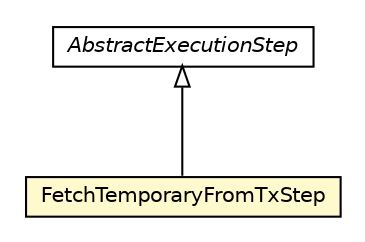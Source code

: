 #!/usr/local/bin/dot
#
# Class diagram 
# Generated by UMLGraph version R5_6-24-gf6e263 (http://www.umlgraph.org/)
#

digraph G {
	edge [fontname="Helvetica",fontsize=10,labelfontname="Helvetica",labelfontsize=10];
	node [fontname="Helvetica",fontsize=10,shape=plaintext];
	nodesep=0.25;
	ranksep=0.5;
	// com.orientechnologies.orient.core.sql.executor.FetchTemporaryFromTxStep
	c1157683 [label=<<table title="com.orientechnologies.orient.core.sql.executor.FetchTemporaryFromTxStep" border="0" cellborder="1" cellspacing="0" cellpadding="2" port="p" bgcolor="lemonChiffon" href="./FetchTemporaryFromTxStep.html">
		<tr><td><table border="0" cellspacing="0" cellpadding="1">
<tr><td align="center" balign="center"> FetchTemporaryFromTxStep </td></tr>
		</table></td></tr>
		</table>>, URL="./FetchTemporaryFromTxStep.html", fontname="Helvetica", fontcolor="black", fontsize=10.0];
	// com.orientechnologies.orient.core.sql.executor.AbstractExecutionStep
	c1157699 [label=<<table title="com.orientechnologies.orient.core.sql.executor.AbstractExecutionStep" border="0" cellborder="1" cellspacing="0" cellpadding="2" port="p" href="./AbstractExecutionStep.html">
		<tr><td><table border="0" cellspacing="0" cellpadding="1">
<tr><td align="center" balign="center"><font face="Helvetica-Oblique"> AbstractExecutionStep </font></td></tr>
		</table></td></tr>
		</table>>, URL="./AbstractExecutionStep.html", fontname="Helvetica", fontcolor="black", fontsize=10.0];
	//com.orientechnologies.orient.core.sql.executor.FetchTemporaryFromTxStep extends com.orientechnologies.orient.core.sql.executor.AbstractExecutionStep
	c1157699:p -> c1157683:p [dir=back,arrowtail=empty];
}

